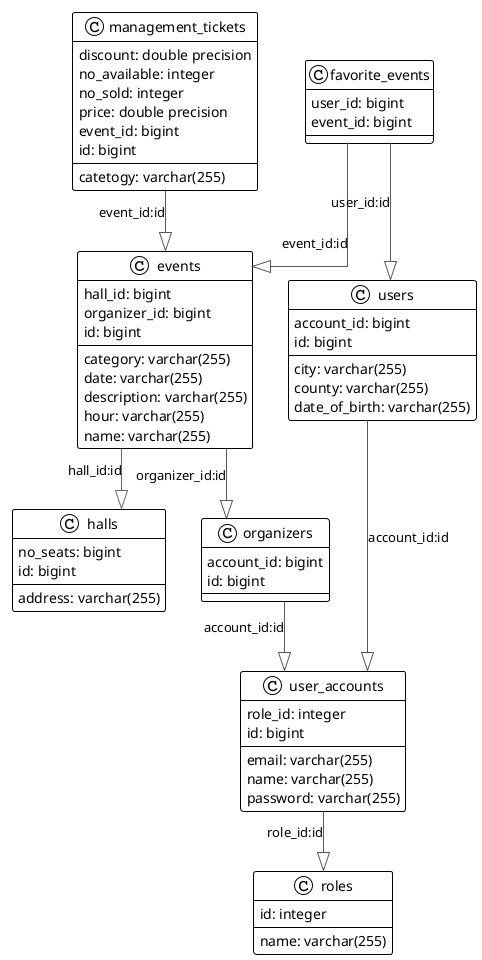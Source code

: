 @startuml
!theme plain
top to bottom direction
skinparam linetype ortho

class events {
   category: varchar(255)
   date: varchar(255)
   description: varchar(255)
   hour: varchar(255)
   name: varchar(255)
   hall_id: bigint
   organizer_id: bigint
   id: bigint
}
class favorite_events {
   user_id: bigint
   event_id: bigint
}
class halls {
   address: varchar(255)
   no_seats: bigint
   id: bigint
}
class organizers {
   account_id: bigint
   id: bigint
}
class roles {
   name: varchar(255)
   id: integer
}
class management_tickets {
   catetogy: varchar(255)
   discount: double precision
   no_available: integer
   no_sold: integer
   price: double precision
   event_id: bigint
   id: bigint
}
class user_accounts {
   email: varchar(255)
   name: varchar(255)
   password: varchar(255)
   role_id: integer
   id: bigint
}
class users {
   city: varchar(255)
   county: varchar(255)
   date_of_birth: varchar(255)
   account_id: bigint
   id: bigint
}

events           -[#696969,plain]-^  halls           : "hall_id:id"
events           -[#595959,plain]-^  organizers      : "organizer_id:id"
favorite_events  -[#595959,plain]-^  events          : "event_id:id"
favorite_events  -[#595959,plain]-^  users           : "user_id:id"
organizers       -[#595959,plain]-^  user_accounts   : "account_id:id"
management_tickets          -[#595959,plain]-^  events          : "event_id:id"
user_accounts    -[#595959,plain]-^  roles           : "role_id:id"
users            -[#595959,plain]-^  user_accounts   : "account_id:id"
@enduml